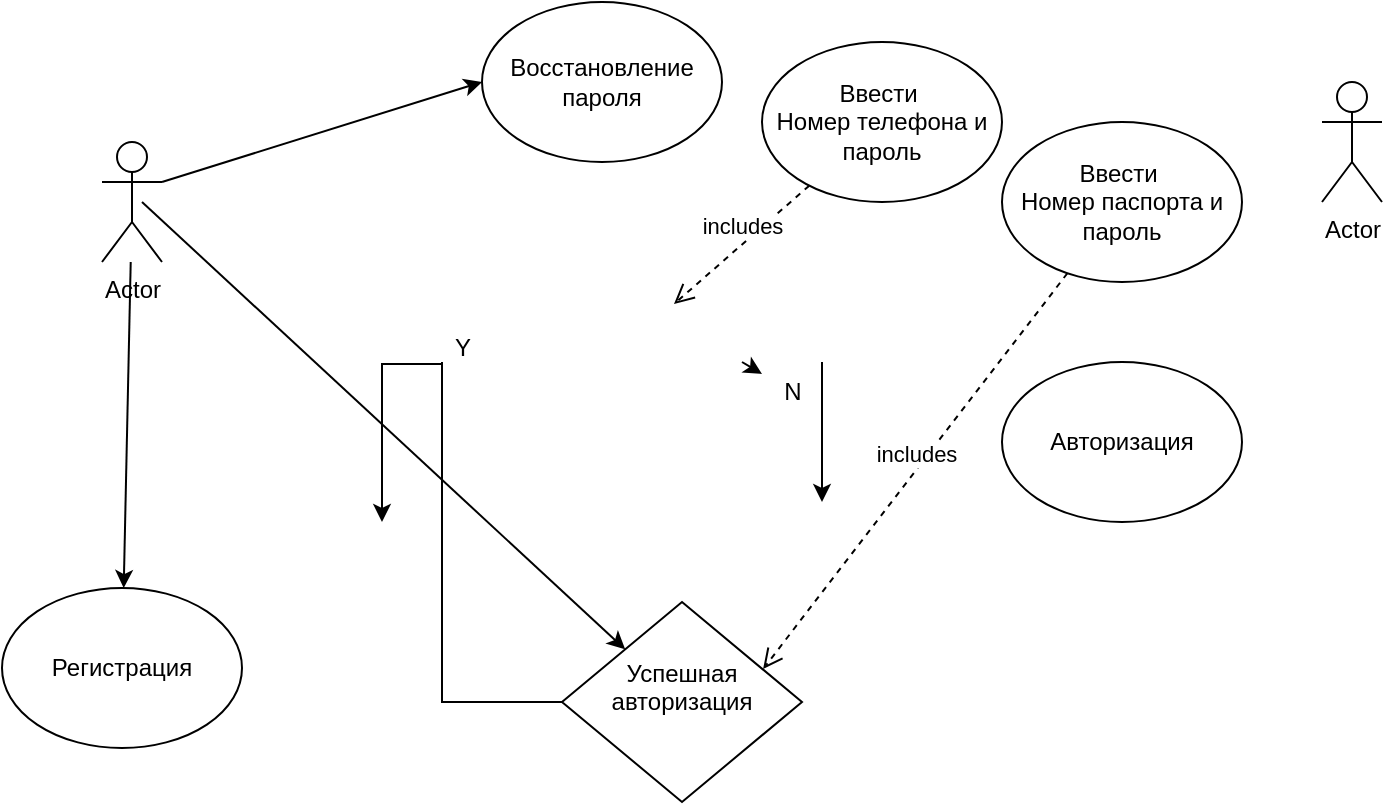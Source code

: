<mxfile version="24.5.3" type="github">
  <diagram name="Page-1" id="e7e014a7-5840-1c2e-5031-d8a46d1fe8dd">
    <mxGraphModel dx="720" dy="460" grid="1" gridSize="10" guides="1" tooltips="1" connect="1" arrows="1" fold="1" page="1" pageScale="1" pageWidth="1169" pageHeight="826" background="none" math="0" shadow="0">
      <root>
        <mxCell id="0" />
        <mxCell id="1" parent="0" />
        <mxCell id="z2IqkKi7Da4i0CKnVRTP-41" value="Actor" style="shape=umlActor;verticalLabelPosition=bottom;verticalAlign=top;html=1;outlineConnect=0;" vertex="1" parent="1">
          <mxGeometry x="50" y="150" width="30" height="60" as="geometry" />
        </mxCell>
        <mxCell id="z2IqkKi7Da4i0CKnVRTP-42" value="Actor" style="shape=umlActor;verticalLabelPosition=bottom;verticalAlign=top;html=1;outlineConnect=0;" vertex="1" parent="1">
          <mxGeometry x="660" y="120" width="30" height="60" as="geometry" />
        </mxCell>
        <mxCell id="z2IqkKi7Da4i0CKnVRTP-46" value="Регистрация" style="ellipse;whiteSpace=wrap;html=1;" vertex="1" parent="1">
          <mxGeometry y="373" width="120" height="80" as="geometry" />
        </mxCell>
        <mxCell id="z2IqkKi7Da4i0CKnVRTP-49" value="Восстановление пароля" style="ellipse;whiteSpace=wrap;html=1;" vertex="1" parent="1">
          <mxGeometry x="240" y="80" width="120" height="80" as="geometry" />
        </mxCell>
        <mxCell id="z2IqkKi7Da4i0CKnVRTP-50" value="Ввести&amp;nbsp;&lt;div&gt;Номер телефона и пароль&lt;/div&gt;" style="ellipse;whiteSpace=wrap;html=1;" vertex="1" parent="1">
          <mxGeometry x="380" y="100" width="120" height="80" as="geometry" />
        </mxCell>
        <mxCell id="z2IqkKi7Da4i0CKnVRTP-51" value="Ввести&amp;nbsp;&lt;div&gt;Номер паспорта и пароль&lt;/div&gt;" style="ellipse;whiteSpace=wrap;html=1;" vertex="1" parent="1">
          <mxGeometry x="500" y="140" width="120" height="80" as="geometry" />
        </mxCell>
        <mxCell id="z2IqkKi7Da4i0CKnVRTP-54" value="" style="endArrow=classic;html=1;rounded=0;" edge="1" parent="1" target="z2IqkKi7Da4i0CKnVRTP-71">
          <mxGeometry width="50" height="50" relative="1" as="geometry">
            <mxPoint x="70" y="179.996" as="sourcePoint" />
            <mxPoint x="240" y="244.32" as="targetPoint" />
          </mxGeometry>
        </mxCell>
        <mxCell id="z2IqkKi7Da4i0CKnVRTP-55" value="" style="endArrow=classic;html=1;rounded=0;" edge="1" parent="1" source="z2IqkKi7Da4i0CKnVRTP-41" target="z2IqkKi7Da4i0CKnVRTP-46">
          <mxGeometry width="50" height="50" relative="1" as="geometry">
            <mxPoint x="90" y="196" as="sourcePoint" />
            <mxPoint x="249" y="258" as="targetPoint" />
          </mxGeometry>
        </mxCell>
        <mxCell id="z2IqkKi7Da4i0CKnVRTP-57" value="" style="endArrow=classic;html=1;rounded=0;exitX=1;exitY=0.333;exitDx=0;exitDy=0;exitPerimeter=0;entryX=0;entryY=0.5;entryDx=0;entryDy=0;" edge="1" parent="1" source="z2IqkKi7Da4i0CKnVRTP-41" target="z2IqkKi7Da4i0CKnVRTP-49">
          <mxGeometry width="50" height="50" relative="1" as="geometry">
            <mxPoint x="120" y="175" as="sourcePoint" />
            <mxPoint x="170" y="125" as="targetPoint" />
          </mxGeometry>
        </mxCell>
        <mxCell id="z2IqkKi7Da4i0CKnVRTP-69" value="includes" style="html=1;verticalAlign=bottom;endArrow=open;dashed=1;endSize=8;curved=0;rounded=0;entryX=0.8;entryY=0.138;entryDx=0;entryDy=0;entryPerimeter=0;" edge="1" parent="1" source="z2IqkKi7Da4i0CKnVRTP-50">
          <mxGeometry relative="1" as="geometry">
            <mxPoint x="430" y="240" as="sourcePoint" />
            <mxPoint x="336" y="231.04" as="targetPoint" />
          </mxGeometry>
        </mxCell>
        <mxCell id="z2IqkKi7Da4i0CKnVRTP-70" value="includes" style="html=1;verticalAlign=bottom;endArrow=open;dashed=1;endSize=8;curved=0;rounded=0;entryX=0.838;entryY=0.335;entryDx=0;entryDy=0;entryPerimeter=0;" edge="1" parent="1" source="z2IqkKi7Da4i0CKnVRTP-51" target="z2IqkKi7Da4i0CKnVRTP-71">
          <mxGeometry relative="1" as="geometry">
            <mxPoint x="430" y="279.5" as="sourcePoint" />
            <mxPoint x="358.972" y="267.372" as="targetPoint" />
          </mxGeometry>
        </mxCell>
        <mxCell id="z2IqkKi7Da4i0CKnVRTP-75" style="edgeStyle=orthogonalEdgeStyle;rounded=0;orthogonalLoop=1;jettySize=auto;html=1;exitX=0;exitY=0.5;exitDx=0;exitDy=0;" edge="1" parent="1" source="z2IqkKi7Da4i0CKnVRTP-71">
          <mxGeometry relative="1" as="geometry">
            <mxPoint x="190" y="340" as="targetPoint" />
            <Array as="points">
              <mxPoint x="220" y="260" />
              <mxPoint x="220" y="261" />
              <mxPoint x="190" y="261" />
              <mxPoint x="190" y="320" />
            </Array>
          </mxGeometry>
        </mxCell>
        <mxCell id="z2IqkKi7Da4i0CKnVRTP-71" value="Успешная авторизация&lt;div&gt;&lt;br&gt;&lt;/div&gt;" style="rhombus;whiteSpace=wrap;html=1;" vertex="1" parent="1">
          <mxGeometry x="280" y="380" width="120" height="100" as="geometry" />
        </mxCell>
        <mxCell id="z2IqkKi7Da4i0CKnVRTP-72" value="" style="endArrow=classic;html=1;rounded=0;" edge="1" parent="1" source="z2IqkKi7Da4i0CKnVRTP-73">
          <mxGeometry width="50" height="50" relative="1" as="geometry">
            <mxPoint x="370" y="260" as="sourcePoint" />
            <mxPoint x="410" y="330" as="targetPoint" />
            <Array as="points">
              <mxPoint x="410" y="260" />
            </Array>
          </mxGeometry>
        </mxCell>
        <mxCell id="z2IqkKi7Da4i0CKnVRTP-76" value="Y" style="text;html=1;align=center;verticalAlign=middle;resizable=0;points=[];autosize=1;strokeColor=none;fillColor=none;" vertex="1" parent="1">
          <mxGeometry x="215" y="238" width="30" height="30" as="geometry" />
        </mxCell>
        <mxCell id="z2IqkKi7Da4i0CKnVRTP-78" value="Авторизация" style="ellipse;whiteSpace=wrap;html=1;" vertex="1" parent="1">
          <mxGeometry x="500" y="260" width="120" height="80" as="geometry" />
        </mxCell>
        <mxCell id="z2IqkKi7Da4i0CKnVRTP-79" value="" style="endArrow=classic;html=1;rounded=0;" edge="1" parent="1" target="z2IqkKi7Da4i0CKnVRTP-73">
          <mxGeometry width="50" height="50" relative="1" as="geometry">
            <mxPoint x="370" y="260" as="sourcePoint" />
            <mxPoint x="410" y="330" as="targetPoint" />
            <Array as="points" />
          </mxGeometry>
        </mxCell>
        <mxCell id="z2IqkKi7Da4i0CKnVRTP-73" value="N" style="text;html=1;align=center;verticalAlign=middle;resizable=0;points=[];autosize=1;strokeColor=none;fillColor=none;" vertex="1" parent="1">
          <mxGeometry x="380" y="260" width="30" height="30" as="geometry" />
        </mxCell>
      </root>
    </mxGraphModel>
  </diagram>
</mxfile>
